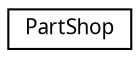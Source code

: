 digraph "Graphical Class Hierarchy"
{
  edge [fontname="FreeSans.ttf",fontsize="10",labelfontname="FreeSans.ttf",labelfontsize="10"];
  node [fontname="FreeSans.ttf",fontsize="10",shape=record];
  rankdir="LR";
  Node0 [label="PartShop",height=0.2,width=0.4,color="black", fillcolor="white", style="filled",URL="$classsbol_1_1_part_shop.html",tooltip="A class which provides an API front-end for online bioparts repositories. "];
}
